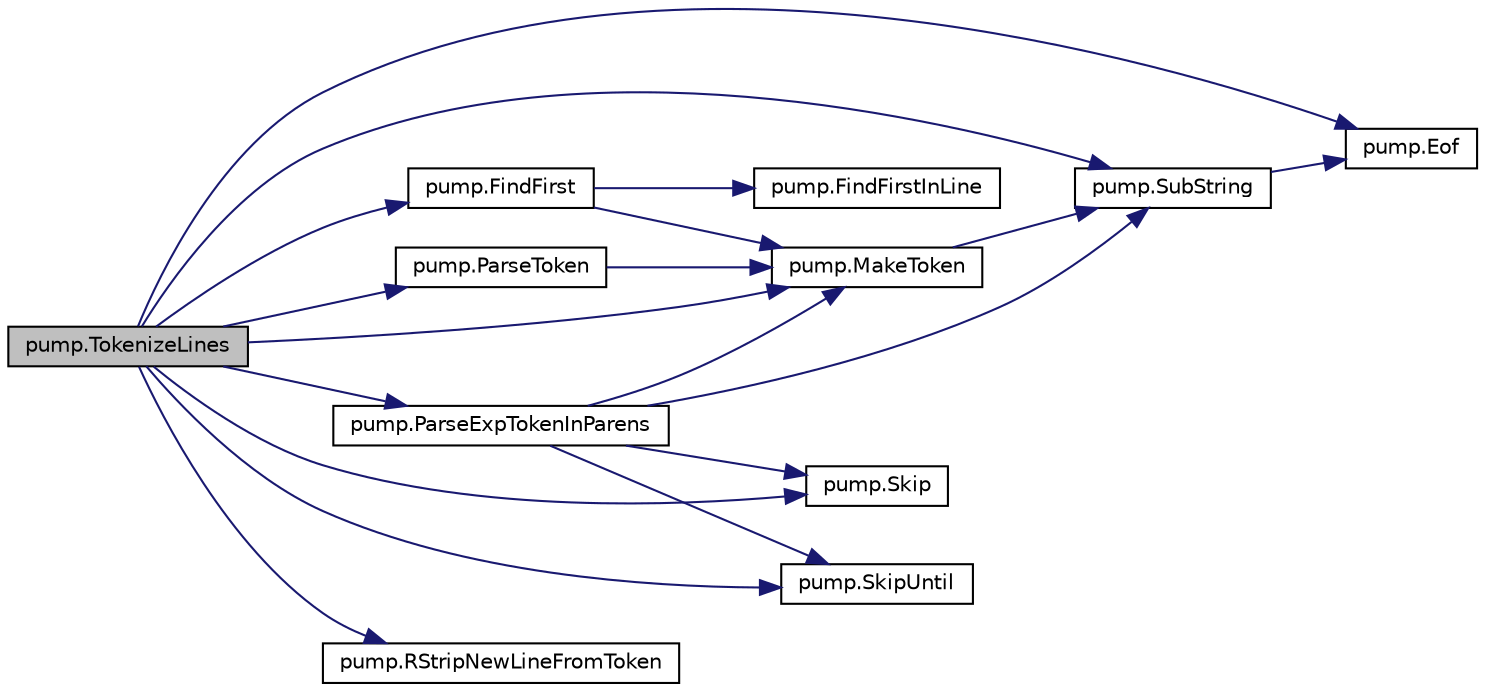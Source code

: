 digraph "pump.TokenizeLines"
{
  edge [fontname="Helvetica",fontsize="10",labelfontname="Helvetica",labelfontsize="10"];
  node [fontname="Helvetica",fontsize="10",shape=record];
  rankdir="LR";
  Node354 [label="pump.TokenizeLines",height=0.2,width=0.4,color="black", fillcolor="grey75", style="filled", fontcolor="black"];
  Node354 -> Node355 [color="midnightblue",fontsize="10",style="solid",fontname="Helvetica"];
  Node355 [label="pump.FindFirst",height=0.2,width=0.4,color="black", fillcolor="white", style="filled",URL="$df/d92/namespacepump.html#a08f2d05c192d11a134c008287bafef07"];
  Node355 -> Node356 [color="midnightblue",fontsize="10",style="solid",fontname="Helvetica"];
  Node356 [label="pump.FindFirstInLine",height=0.2,width=0.4,color="black", fillcolor="white", style="filled",URL="$df/d92/namespacepump.html#af9f92ec64fe45399c7e051115a107ee7"];
  Node355 -> Node357 [color="midnightblue",fontsize="10",style="solid",fontname="Helvetica"];
  Node357 [label="pump.MakeToken",height=0.2,width=0.4,color="black", fillcolor="white", style="filled",URL="$df/d92/namespacepump.html#af96d60dc97b160f3a18e63857aabeef7"];
  Node357 -> Node358 [color="midnightblue",fontsize="10",style="solid",fontname="Helvetica"];
  Node358 [label="pump.SubString",height=0.2,width=0.4,color="black", fillcolor="white", style="filled",URL="$df/d92/namespacepump.html#a859edb180cfc24c24fabcfb4f2bedf9e"];
  Node358 -> Node359 [color="midnightblue",fontsize="10",style="solid",fontname="Helvetica"];
  Node359 [label="pump.Eof",height=0.2,width=0.4,color="black", fillcolor="white", style="filled",URL="$df/d92/namespacepump.html#a38844b22bd5a51c098b07c2c36c5c5b3"];
  Node354 -> Node357 [color="midnightblue",fontsize="10",style="solid",fontname="Helvetica"];
  Node354 -> Node359 [color="midnightblue",fontsize="10",style="solid",fontname="Helvetica"];
  Node354 -> Node360 [color="midnightblue",fontsize="10",style="solid",fontname="Helvetica"];
  Node360 [label="pump.RStripNewLineFromToken",height=0.2,width=0.4,color="black", fillcolor="white", style="filled",URL="$df/d92/namespacepump.html#ae07150d94399cbe1661abe5929f921e0"];
  Node354 -> Node361 [color="midnightblue",fontsize="10",style="solid",fontname="Helvetica"];
  Node361 [label="pump.ParseToken",height=0.2,width=0.4,color="black", fillcolor="white", style="filled",URL="$df/d92/namespacepump.html#a23761d99dd43d642e94d845218573035"];
  Node361 -> Node357 [color="midnightblue",fontsize="10",style="solid",fontname="Helvetica"];
  Node354 -> Node362 [color="midnightblue",fontsize="10",style="solid",fontname="Helvetica"];
  Node362 [label="pump.Skip",height=0.2,width=0.4,color="black", fillcolor="white", style="filled",URL="$df/d92/namespacepump.html#a869bd8932d9ee97f3a0e789abd05d590"];
  Node354 -> Node358 [color="midnightblue",fontsize="10",style="solid",fontname="Helvetica"];
  Node354 -> Node363 [color="midnightblue",fontsize="10",style="solid",fontname="Helvetica"];
  Node363 [label="pump.SkipUntil",height=0.2,width=0.4,color="black", fillcolor="white", style="filled",URL="$df/d92/namespacepump.html#a8935d04d89047866b07c59845e2d7d29"];
  Node354 -> Node364 [color="midnightblue",fontsize="10",style="solid",fontname="Helvetica"];
  Node364 [label="pump.ParseExpTokenInParens",height=0.2,width=0.4,color="black", fillcolor="white", style="filled",URL="$df/d92/namespacepump.html#ae094486db14ecec9347129c5f230042d"];
  Node364 -> Node362 [color="midnightblue",fontsize="10",style="solid",fontname="Helvetica"];
  Node364 -> Node363 [color="midnightblue",fontsize="10",style="solid",fontname="Helvetica"];
  Node364 -> Node358 [color="midnightblue",fontsize="10",style="solid",fontname="Helvetica"];
  Node364 -> Node357 [color="midnightblue",fontsize="10",style="solid",fontname="Helvetica"];
}
